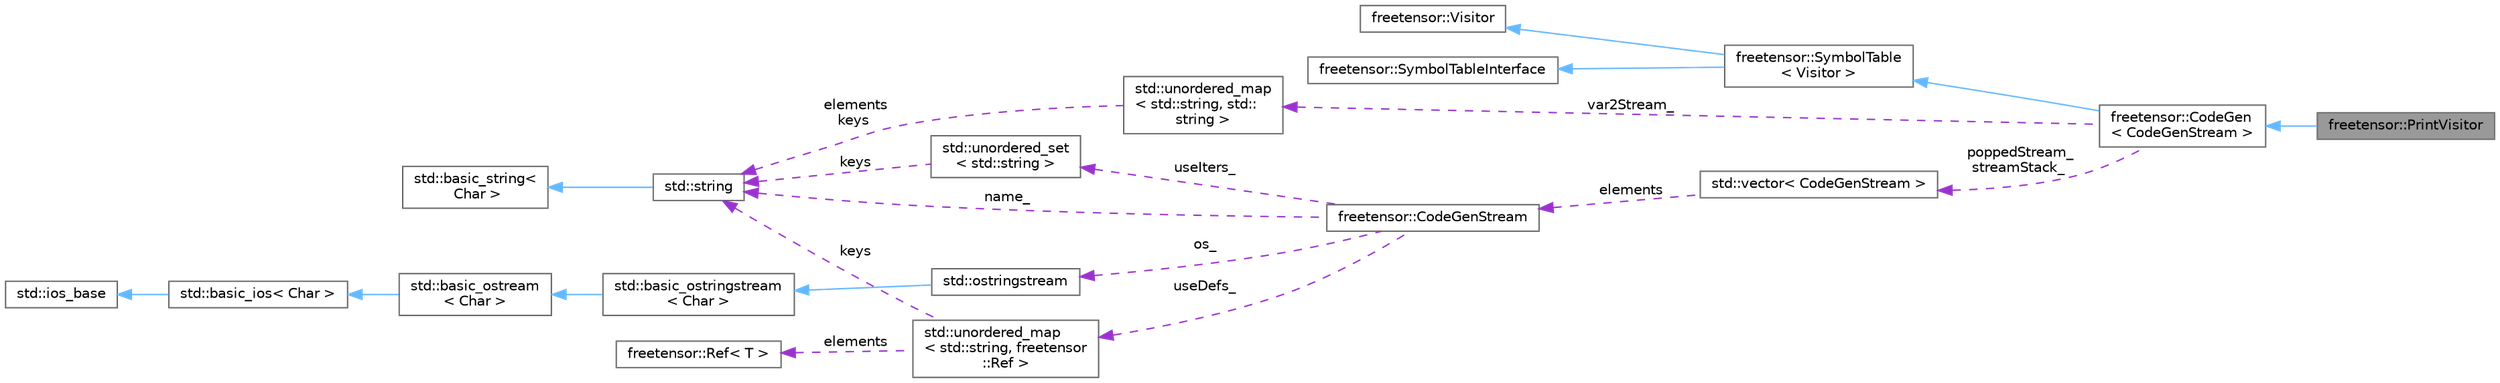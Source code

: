 digraph "freetensor::PrintVisitor"
{
 // LATEX_PDF_SIZE
  bgcolor="transparent";
  edge [fontname=Helvetica,fontsize=10,labelfontname=Helvetica,labelfontsize=10];
  node [fontname=Helvetica,fontsize=10,shape=box,height=0.2,width=0.4];
  rankdir="LR";
  Node1 [label="freetensor::PrintVisitor",height=0.2,width=0.4,color="gray40", fillcolor="grey60", style="filled", fontcolor="black",tooltip=" "];
  Node2 -> Node1 [dir="back",color="steelblue1",style="solid"];
  Node2 [label="freetensor::CodeGen\l\< CodeGenStream \>",height=0.2,width=0.4,color="gray40", fillcolor="white", style="filled",URL="$classfreetensor_1_1CodeGen.html",tooltip=" "];
  Node3 -> Node2 [dir="back",color="steelblue1",style="solid"];
  Node3 [label="freetensor::SymbolTable\l\< Visitor \>",height=0.2,width=0.4,color="gray40", fillcolor="white", style="filled",URL="$classfreetensor_1_1SymbolTable.html",tooltip=" "];
  Node4 -> Node3 [dir="back",color="steelblue1",style="solid"];
  Node4 [label="freetensor::Visitor",height=0.2,width=0.4,color="gray40", fillcolor="white", style="filled",URL="$classfreetensor_1_1Visitor.html",tooltip=" "];
  Node5 -> Node3 [dir="back",color="steelblue1",style="solid"];
  Node5 [label="freetensor::SymbolTableInterface",height=0.2,width=0.4,color="gray40", fillcolor="white", style="filled",URL="$classfreetensor_1_1SymbolTableInterface.html",tooltip=" "];
  Node6 -> Node2 [dir="back",color="darkorchid3",style="dashed",label=" poppedStream_\nstreamStack_" ];
  Node6 [label="std::vector\< CodeGenStream \>",height=0.2,width=0.4,color="gray40", fillcolor="white", style="filled",tooltip=" "];
  Node7 -> Node6 [dir="back",color="darkorchid3",style="dashed",label=" elements" ];
  Node7 [label="freetensor::CodeGenStream",height=0.2,width=0.4,color="gray40", fillcolor="white", style="filled",URL="$structfreetensor_1_1CodeGenStream.html",tooltip=" "];
  Node8 -> Node7 [dir="back",color="darkorchid3",style="dashed",label=" name_" ];
  Node8 [label="std::string",height=0.2,width=0.4,color="gray40", fillcolor="white", style="filled",tooltip=" "];
  Node9 -> Node8 [dir="back",color="steelblue1",style="solid"];
  Node9 [label="std::basic_string\<\l Char \>",height=0.2,width=0.4,color="gray40", fillcolor="white", style="filled",tooltip=" "];
  Node10 -> Node7 [dir="back",color="darkorchid3",style="dashed",label=" os_" ];
  Node10 [label="std::ostringstream",height=0.2,width=0.4,color="gray40", fillcolor="white", style="filled",tooltip=" "];
  Node11 -> Node10 [dir="back",color="steelblue1",style="solid"];
  Node11 [label="std::basic_ostringstream\l\< Char \>",height=0.2,width=0.4,color="gray40", fillcolor="white", style="filled",tooltip=" "];
  Node12 -> Node11 [dir="back",color="steelblue1",style="solid"];
  Node12 [label="std::basic_ostream\l\< Char \>",height=0.2,width=0.4,color="gray40", fillcolor="white", style="filled",tooltip=" "];
  Node13 -> Node12 [dir="back",color="steelblue1",style="solid"];
  Node13 [label="std::basic_ios\< Char \>",height=0.2,width=0.4,color="gray40", fillcolor="white", style="filled",tooltip=" "];
  Node14 -> Node13 [dir="back",color="steelblue1",style="solid"];
  Node14 [label="std::ios_base",height=0.2,width=0.4,color="gray40", fillcolor="white", style="filled",tooltip=" "];
  Node15 -> Node7 [dir="back",color="darkorchid3",style="dashed",label=" useDefs_" ];
  Node15 [label="std::unordered_map\l\< std::string, freetensor\l::Ref \>",height=0.2,width=0.4,color="gray40", fillcolor="white", style="filled",tooltip=" "];
  Node8 -> Node15 [dir="back",color="darkorchid3",style="dashed",label=" keys" ];
  Node16 -> Node15 [dir="back",color="darkorchid3",style="dashed",label=" elements" ];
  Node16 [label="freetensor::Ref\< T \>",height=0.2,width=0.4,color="gray40", fillcolor="white", style="filled",URL="$classfreetensor_1_1Ref.html",tooltip=" "];
  Node17 -> Node7 [dir="back",color="darkorchid3",style="dashed",label=" useIters_" ];
  Node17 [label="std::unordered_set\l\< std::string \>",height=0.2,width=0.4,color="gray40", fillcolor="white", style="filled",tooltip=" "];
  Node8 -> Node17 [dir="back",color="darkorchid3",style="dashed",label=" keys" ];
  Node18 -> Node2 [dir="back",color="darkorchid3",style="dashed",label=" var2Stream_" ];
  Node18 [label="std::unordered_map\l\< std::string, std::\lstring \>",height=0.2,width=0.4,color="gray40", fillcolor="white", style="filled",tooltip=" "];
  Node8 -> Node18 [dir="back",color="darkorchid3",style="dashed",label=" elements\nkeys" ];
}
